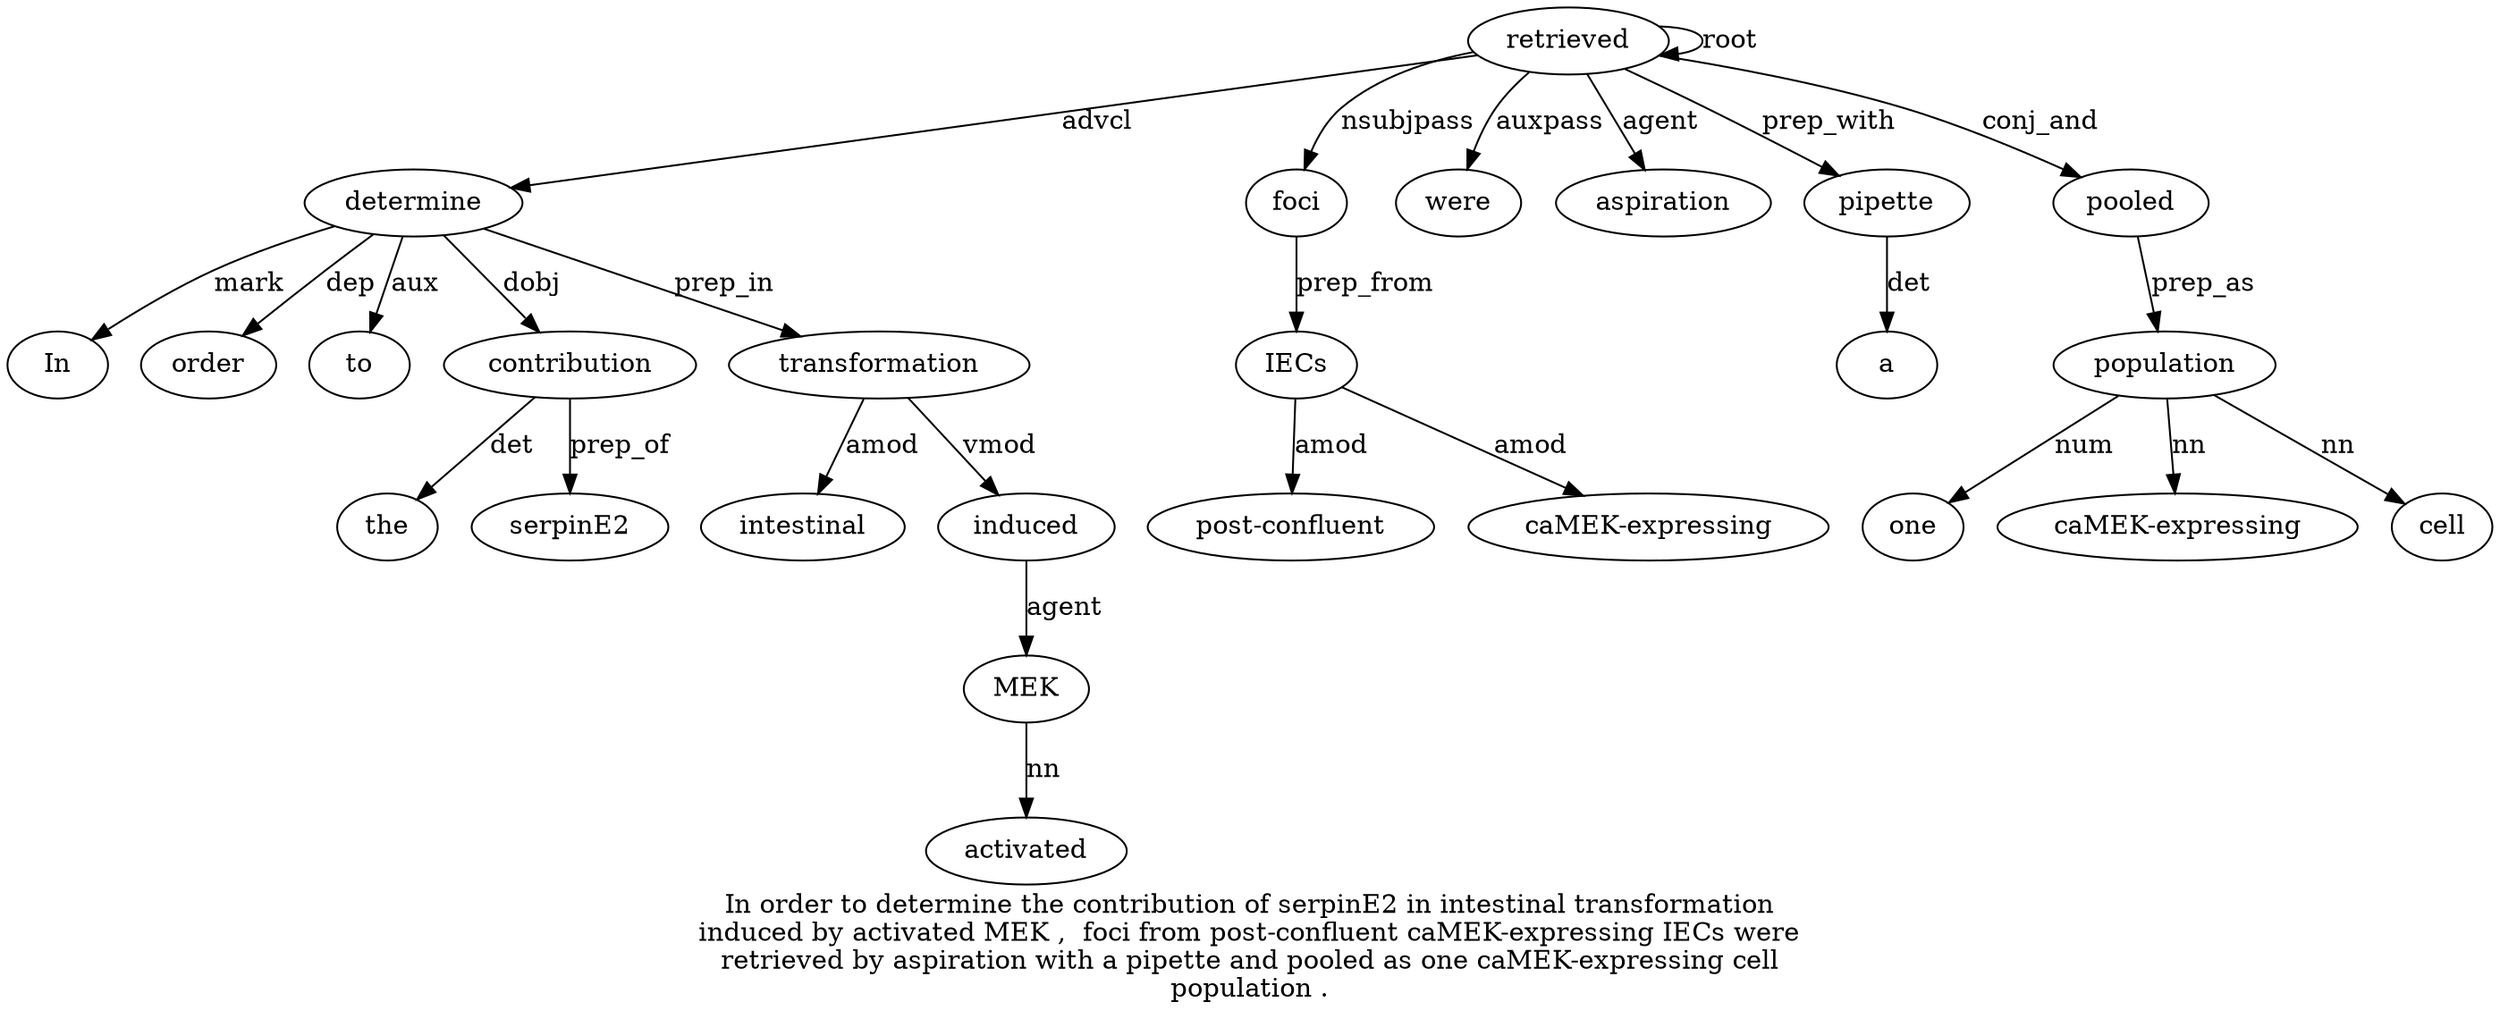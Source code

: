 digraph "In order to determine the contribution of serpinE2 in intestinal transformation induced by activated MEK ,  foci from post-confluent caMEK-expressing IECs were retrieved by aspiration with a pipette and pooled as one caMEK-expressing cell population ." {
label="In order to determine the contribution of serpinE2 in intestinal transformation
induced by activated MEK ,  foci from post-confluent caMEK-expressing IECs were
retrieved by aspiration with a pipette and pooled as one caMEK-expressing cell
population .";
determine4 [style=filled, fillcolor=white, label=determine];
In1 [style=filled, fillcolor=white, label=In];
determine4 -> In1  [label=mark];
order2 [style=filled, fillcolor=white, label=order];
determine4 -> order2  [label=dep];
to3 [style=filled, fillcolor=white, label=to];
determine4 -> to3  [label=aux];
retrieved23 [style=filled, fillcolor=white, label=retrieved];
retrieved23 -> determine4  [label=advcl];
contribution6 [style=filled, fillcolor=white, label=contribution];
the5 [style=filled, fillcolor=white, label=the];
contribution6 -> the5  [label=det];
determine4 -> contribution6  [label=dobj];
serpinE28 [style=filled, fillcolor=white, label=serpinE2];
contribution6 -> serpinE28  [label=prep_of];
transformation11 [style=filled, fillcolor=white, label=transformation];
intestinal10 [style=filled, fillcolor=white, label=intestinal];
transformation11 -> intestinal10  [label=amod];
determine4 -> transformation11  [label=prep_in];
induced12 [style=filled, fillcolor=white, label=induced];
transformation11 -> induced12  [label=vmod];
MEK15 [style=filled, fillcolor=white, label=MEK];
activated14 [style=filled, fillcolor=white, label=activated];
MEK15 -> activated14  [label=nn];
induced12 -> MEK15  [label=agent];
foci17 [style=filled, fillcolor=white, label=foci];
retrieved23 -> foci17  [label=nsubjpass];
IECs21 [style=filled, fillcolor=white, label=IECs];
"post-confluent19" [style=filled, fillcolor=white, label="post-confluent"];
IECs21 -> "post-confluent19"  [label=amod];
"caMEK-expressing20" [style=filled, fillcolor=white, label="caMEK-expressing"];
IECs21 -> "caMEK-expressing20"  [label=amod];
foci17 -> IECs21  [label=prep_from];
were22 [style=filled, fillcolor=white, label=were];
retrieved23 -> were22  [label=auxpass];
retrieved23 -> retrieved23  [label=root];
aspiration25 [style=filled, fillcolor=white, label=aspiration];
retrieved23 -> aspiration25  [label=agent];
pipette28 [style=filled, fillcolor=white, label=pipette];
a27 [style=filled, fillcolor=white, label=a];
pipette28 -> a27  [label=det];
retrieved23 -> pipette28  [label=prep_with];
pooled30 [style=filled, fillcolor=white, label=pooled];
retrieved23 -> pooled30  [label=conj_and];
population35 [style=filled, fillcolor=white, label=population];
one32 [style=filled, fillcolor=white, label=one];
population35 -> one32  [label=num];
"caMEK-expressing33" [style=filled, fillcolor=white, label="caMEK-expressing"];
population35 -> "caMEK-expressing33"  [label=nn];
cell34 [style=filled, fillcolor=white, label=cell];
population35 -> cell34  [label=nn];
pooled30 -> population35  [label=prep_as];
}

